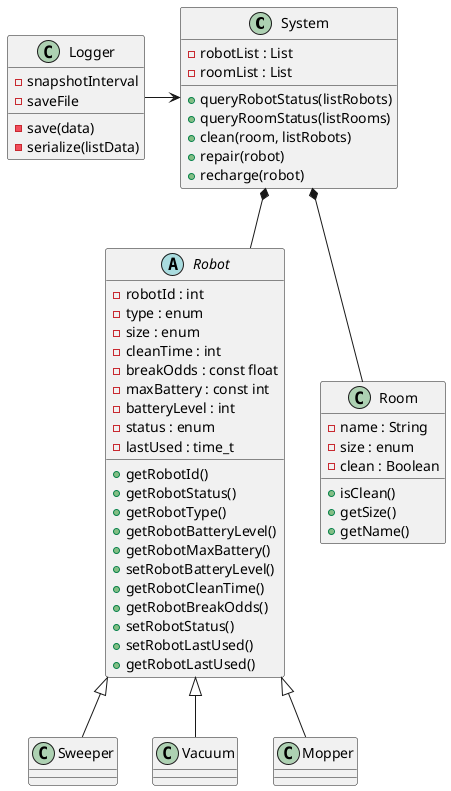 @startuml
Class System{
    -robotList : List
    -roomList : List
    +queryRobotStatus(listRobots)
    +queryRoomStatus(listRooms)
    +clean(room, listRobots)
    +repair(robot)
    +recharge(robot)
}
Abstract class Robot{
    -robotId : int
    -type : enum
    -size : enum
    -cleanTime : int
    -breakOdds : const float
    -maxBattery : const int
    -batteryLevel : int
    -status : enum
    -lastUsed : time_t
    +getRobotId()
    +getRobotStatus()
    +getRobotType()
    +getRobotBatteryLevel()
    +getRobotMaxBattery()
    +setRobotBatteryLevel()
    +getRobotCleanTime()
    +getRobotBreakOdds()
    +setRobotStatus()
    +setRobotLastUsed()
    +getRobotLastUsed()
}
class Sweeper
class Vacuum
class Mopper
class Room{
    -name : String
    -size : enum
    -clean : Boolean
    +isClean()
    +getSize()
    +getName()
}
class Logger{
    -snapshotInterval
    -saveFile
    -save(data)
    -serialize(listData)
}
System *-- Robot
Robot <|-- Sweeper
Robot <|-- Vacuum
Robot <|-- Mopper
System *-- Room
Logger -> System

@enduml
